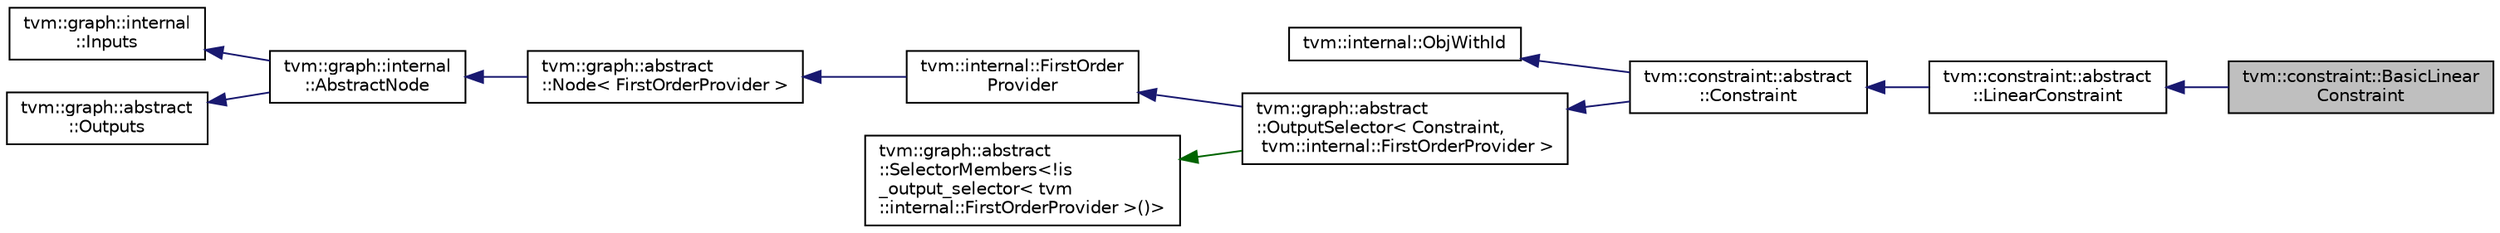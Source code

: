 digraph "tvm::constraint::BasicLinearConstraint"
{
  edge [fontname="Helvetica",fontsize="10",labelfontname="Helvetica",labelfontsize="10"];
  node [fontname="Helvetica",fontsize="10",shape=record];
  rankdir="LR";
  Node0 [label="tvm::constraint::BasicLinear\lConstraint",height=0.2,width=0.4,color="black", fillcolor="grey75", style="filled", fontcolor="black"];
  Node1 -> Node0 [dir="back",color="midnightblue",fontsize="10",style="solid",fontname="Helvetica"];
  Node1 [label="tvm::constraint::abstract\l::LinearConstraint",height=0.2,width=0.4,color="black", fillcolor="white", style="filled",URL="$classtvm_1_1constraint_1_1abstract_1_1LinearConstraint.html"];
  Node2 -> Node1 [dir="back",color="midnightblue",fontsize="10",style="solid",fontname="Helvetica"];
  Node2 [label="tvm::constraint::abstract\l::Constraint",height=0.2,width=0.4,color="black", fillcolor="white", style="filled",URL="$classtvm_1_1constraint_1_1abstract_1_1Constraint.html"];
  Node3 -> Node2 [dir="back",color="midnightblue",fontsize="10",style="solid",fontname="Helvetica"];
  Node3 [label="tvm::internal::ObjWithId",height=0.2,width=0.4,color="black", fillcolor="white", style="filled",URL="$classtvm_1_1internal_1_1ObjWithId.html"];
  Node4 -> Node2 [dir="back",color="midnightblue",fontsize="10",style="solid",fontname="Helvetica"];
  Node4 [label="tvm::graph::abstract\l::OutputSelector\< Constraint,\l tvm::internal::FirstOrderProvider \>",height=0.2,width=0.4,color="black", fillcolor="white", style="filled",URL="$classtvm_1_1graph_1_1abstract_1_1OutputSelector.html"];
  Node5 -> Node4 [dir="back",color="midnightblue",fontsize="10",style="solid",fontname="Helvetica"];
  Node5 [label="tvm::internal::FirstOrder\lProvider",height=0.2,width=0.4,color="black", fillcolor="white", style="filled",URL="$classtvm_1_1internal_1_1FirstOrderProvider.html"];
  Node6 -> Node5 [dir="back",color="midnightblue",fontsize="10",style="solid",fontname="Helvetica"];
  Node6 [label="tvm::graph::abstract\l::Node\< FirstOrderProvider \>",height=0.2,width=0.4,color="black", fillcolor="white", style="filled",URL="$classtvm_1_1graph_1_1abstract_1_1Node.html"];
  Node7 -> Node6 [dir="back",color="midnightblue",fontsize="10",style="solid",fontname="Helvetica"];
  Node7 [label="tvm::graph::internal\l::AbstractNode",height=0.2,width=0.4,color="black", fillcolor="white", style="filled",URL="$classtvm_1_1graph_1_1internal_1_1AbstractNode.html"];
  Node8 -> Node7 [dir="back",color="midnightblue",fontsize="10",style="solid",fontname="Helvetica"];
  Node8 [label="tvm::graph::internal\l::Inputs",height=0.2,width=0.4,color="black", fillcolor="white", style="filled",URL="$classtvm_1_1graph_1_1internal_1_1Inputs.html"];
  Node9 -> Node7 [dir="back",color="midnightblue",fontsize="10",style="solid",fontname="Helvetica"];
  Node9 [label="tvm::graph::abstract\l::Outputs",height=0.2,width=0.4,color="black", fillcolor="white", style="filled",URL="$classtvm_1_1graph_1_1abstract_1_1Outputs.html"];
  Node10 -> Node4 [dir="back",color="darkgreen",fontsize="10",style="solid",fontname="Helvetica"];
  Node10 [label="tvm::graph::abstract\l::SelectorMembers\<!is\l_output_selector\< tvm\l::internal::FirstOrderProvider \>()\>",height=0.2,width=0.4,color="black", fillcolor="white", style="filled",URL="$structtvm_1_1graph_1_1abstract_1_1SelectorMembers.html"];
}
